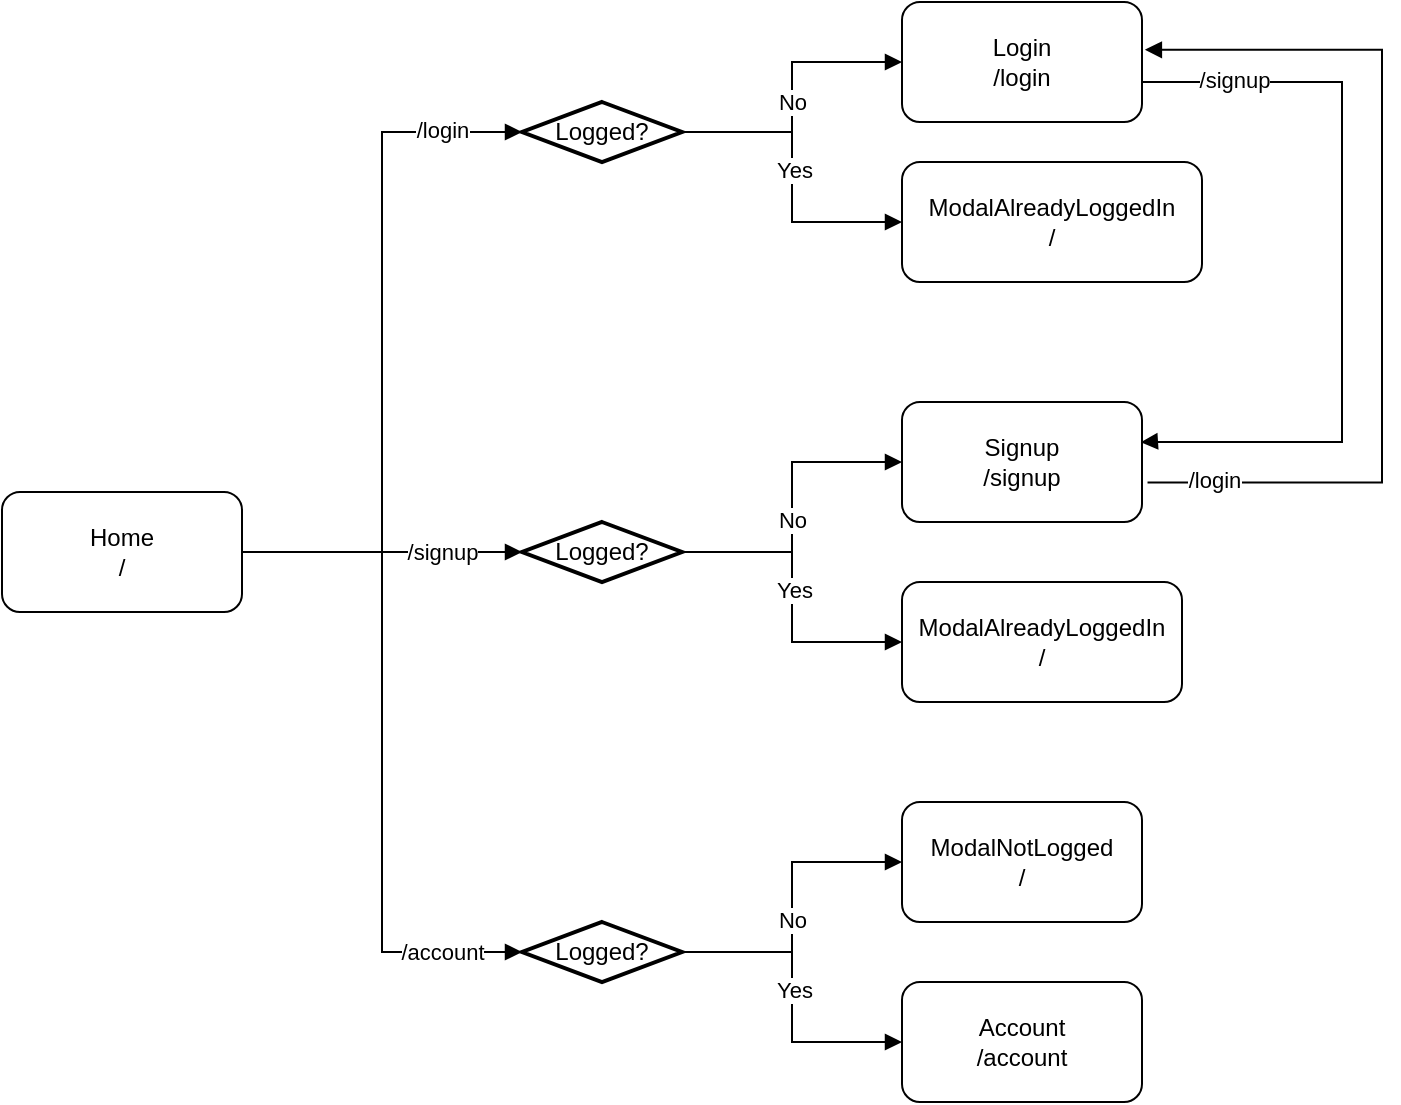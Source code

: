 <mxfile version="24.7.17">
  <diagram name="Page-1" id="Rl7iFNiU_NeypTMfQOQY">
    <mxGraphModel dx="1494" dy="410" grid="1" gridSize="10" guides="1" tooltips="1" connect="1" arrows="1" fold="1" page="1" pageScale="1" pageWidth="850" pageHeight="1100" math="0" shadow="0">
      <root>
        <mxCell id="0" />
        <mxCell id="1" parent="0" />
        <mxCell id="YMTqV6jCB-nnon97ULpK-1" value="Home&lt;div&gt;/&lt;/div&gt;" style="rounded=1;whiteSpace=wrap;html=1;" vertex="1" parent="1">
          <mxGeometry x="-90" y="385" width="120" height="60" as="geometry" />
        </mxCell>
        <mxCell id="YMTqV6jCB-nnon97ULpK-2" value="&lt;div&gt;Login&lt;/div&gt;&lt;div&gt;/login&lt;/div&gt;" style="rounded=1;whiteSpace=wrap;html=1;" vertex="1" parent="1">
          <mxGeometry x="360" y="140" width="120" height="60" as="geometry" />
        </mxCell>
        <mxCell id="YMTqV6jCB-nnon97ULpK-9" style="edgeStyle=orthogonalEdgeStyle;rounded=0;orthogonalLoop=1;jettySize=auto;html=1;entryX=0;entryY=0.5;entryDx=0;entryDy=0;endArrow=block;endFill=1;" edge="1" parent="1" source="YMTqV6jCB-nnon97ULpK-7" target="YMTqV6jCB-nnon97ULpK-2">
          <mxGeometry relative="1" as="geometry" />
        </mxCell>
        <mxCell id="YMTqV6jCB-nnon97ULpK-12" value="No" style="edgeLabel;html=1;align=center;verticalAlign=middle;resizable=0;points=[];" vertex="1" connectable="0" parent="YMTqV6jCB-nnon97ULpK-9">
          <mxGeometry x="-0.262" y="1" relative="1" as="geometry">
            <mxPoint x="1" y="-14" as="offset" />
          </mxGeometry>
        </mxCell>
        <mxCell id="YMTqV6jCB-nnon97ULpK-11" style="edgeStyle=orthogonalEdgeStyle;rounded=0;orthogonalLoop=1;jettySize=auto;html=1;entryX=0;entryY=0.5;entryDx=0;entryDy=0;endArrow=block;endFill=1;" edge="1" parent="1" source="YMTqV6jCB-nnon97ULpK-7" target="YMTqV6jCB-nnon97ULpK-10">
          <mxGeometry relative="1" as="geometry" />
        </mxCell>
        <mxCell id="YMTqV6jCB-nnon97ULpK-13" value="Yes" style="edgeLabel;html=1;align=center;verticalAlign=middle;resizable=0;points=[];" vertex="1" connectable="0" parent="YMTqV6jCB-nnon97ULpK-11">
          <mxGeometry x="-0.05" y="1" relative="1" as="geometry">
            <mxPoint as="offset" />
          </mxGeometry>
        </mxCell>
        <mxCell id="YMTqV6jCB-nnon97ULpK-7" value="Logged?" style="strokeWidth=2;html=1;shape=mxgraph.flowchart.decision;whiteSpace=wrap;" vertex="1" parent="1">
          <mxGeometry x="170" y="190" width="80" height="30" as="geometry" />
        </mxCell>
        <mxCell id="YMTqV6jCB-nnon97ULpK-8" style="edgeStyle=orthogonalEdgeStyle;rounded=0;orthogonalLoop=1;jettySize=auto;html=1;entryX=0;entryY=0.5;entryDx=0;entryDy=0;entryPerimeter=0;endArrow=block;endFill=1;" edge="1" parent="1" source="YMTqV6jCB-nnon97ULpK-1" target="YMTqV6jCB-nnon97ULpK-7">
          <mxGeometry relative="1" as="geometry" />
        </mxCell>
        <mxCell id="YMTqV6jCB-nnon97ULpK-23" value="/login" style="edgeLabel;html=1;align=center;verticalAlign=middle;resizable=0;points=[];fontFamily=Helvetica;fontSize=11;fontColor=default;labelBackgroundColor=default;" vertex="1" connectable="0" parent="YMTqV6jCB-nnon97ULpK-8">
          <mxGeometry x="0.05" y="-1" relative="1" as="geometry">
            <mxPoint x="29" y="-97" as="offset" />
          </mxGeometry>
        </mxCell>
        <mxCell id="YMTqV6jCB-nnon97ULpK-10" value="&lt;div&gt;ModalAlreadyLoggedIn&lt;/div&gt;&lt;div&gt;/&lt;/div&gt;" style="rounded=1;whiteSpace=wrap;html=1;" vertex="1" parent="1">
          <mxGeometry x="360" y="220" width="150" height="60" as="geometry" />
        </mxCell>
        <mxCell id="YMTqV6jCB-nnon97ULpK-35" style="edgeStyle=elbowEdgeStyle;shape=connector;rounded=0;orthogonalLoop=1;jettySize=auto;html=1;entryX=1.012;entryY=0.398;entryDx=0;entryDy=0;strokeColor=default;align=center;verticalAlign=middle;fontFamily=Helvetica;fontSize=11;fontColor=default;labelBackgroundColor=default;endArrow=block;endFill=1;elbow=vertical;exitX=1.023;exitY=0.671;exitDx=0;exitDy=0;exitPerimeter=0;entryPerimeter=0;" edge="1" parent="1" source="YMTqV6jCB-nnon97ULpK-14" target="YMTqV6jCB-nnon97ULpK-2">
          <mxGeometry relative="1" as="geometry">
            <Array as="points">
              <mxPoint x="600" y="280" />
            </Array>
          </mxGeometry>
        </mxCell>
        <mxCell id="YMTqV6jCB-nnon97ULpK-39" value="/login" style="edgeLabel;html=1;align=center;verticalAlign=middle;resizable=0;points=[];fontFamily=Helvetica;fontSize=11;fontColor=default;labelBackgroundColor=default;" vertex="1" connectable="0" parent="YMTqV6jCB-nnon97ULpK-35">
          <mxGeometry x="-0.855" y="2" relative="1" as="geometry">
            <mxPoint as="offset" />
          </mxGeometry>
        </mxCell>
        <mxCell id="YMTqV6jCB-nnon97ULpK-14" value="&lt;div&gt;Signup&lt;/div&gt;&lt;div&gt;/signup&lt;/div&gt;" style="rounded=1;whiteSpace=wrap;html=1;" vertex="1" parent="1">
          <mxGeometry x="360" y="340" width="120" height="60" as="geometry" />
        </mxCell>
        <mxCell id="YMTqV6jCB-nnon97ULpK-15" style="edgeStyle=orthogonalEdgeStyle;rounded=0;orthogonalLoop=1;jettySize=auto;html=1;entryX=0;entryY=0.5;entryDx=0;entryDy=0;endArrow=block;endFill=1;" edge="1" parent="1" source="YMTqV6jCB-nnon97ULpK-19" target="YMTqV6jCB-nnon97ULpK-14">
          <mxGeometry relative="1" as="geometry" />
        </mxCell>
        <mxCell id="YMTqV6jCB-nnon97ULpK-16" value="No" style="edgeLabel;html=1;align=center;verticalAlign=middle;resizable=0;points=[];" vertex="1" connectable="0" parent="YMTqV6jCB-nnon97ULpK-15">
          <mxGeometry x="-0.262" y="1" relative="1" as="geometry">
            <mxPoint x="1" y="-14" as="offset" />
          </mxGeometry>
        </mxCell>
        <mxCell id="YMTqV6jCB-nnon97ULpK-17" style="edgeStyle=orthogonalEdgeStyle;rounded=0;orthogonalLoop=1;jettySize=auto;html=1;entryX=0;entryY=0.5;entryDx=0;entryDy=0;endArrow=block;endFill=1;" edge="1" parent="1" source="YMTqV6jCB-nnon97ULpK-19" target="YMTqV6jCB-nnon97ULpK-20">
          <mxGeometry relative="1" as="geometry" />
        </mxCell>
        <mxCell id="YMTqV6jCB-nnon97ULpK-18" value="Yes" style="edgeLabel;html=1;align=center;verticalAlign=middle;resizable=0;points=[];" vertex="1" connectable="0" parent="YMTqV6jCB-nnon97ULpK-17">
          <mxGeometry x="-0.05" y="1" relative="1" as="geometry">
            <mxPoint as="offset" />
          </mxGeometry>
        </mxCell>
        <mxCell id="YMTqV6jCB-nnon97ULpK-19" value="Logged?" style="strokeWidth=2;html=1;shape=mxgraph.flowchart.decision;whiteSpace=wrap;" vertex="1" parent="1">
          <mxGeometry x="170" y="400" width="80" height="30" as="geometry" />
        </mxCell>
        <mxCell id="YMTqV6jCB-nnon97ULpK-20" value="&lt;div&gt;ModalAlreadyLoggedIn&lt;/div&gt;&lt;div&gt;/&lt;/div&gt;" style="rounded=1;whiteSpace=wrap;html=1;" vertex="1" parent="1">
          <mxGeometry x="360" y="430" width="140" height="60" as="geometry" />
        </mxCell>
        <mxCell id="YMTqV6jCB-nnon97ULpK-21" style="edgeStyle=orthogonalEdgeStyle;shape=connector;rounded=0;orthogonalLoop=1;jettySize=auto;html=1;entryX=0;entryY=0.5;entryDx=0;entryDy=0;entryPerimeter=0;strokeColor=default;align=center;verticalAlign=middle;fontFamily=Helvetica;fontSize=11;fontColor=default;labelBackgroundColor=default;endArrow=block;endFill=1;exitX=1;exitY=0.5;exitDx=0;exitDy=0;" edge="1" parent="1" source="YMTqV6jCB-nnon97ULpK-1" target="YMTqV6jCB-nnon97ULpK-19">
          <mxGeometry relative="1" as="geometry">
            <Array as="points">
              <mxPoint x="70" y="415" />
              <mxPoint x="70" y="415" />
            </Array>
          </mxGeometry>
        </mxCell>
        <mxCell id="YMTqV6jCB-nnon97ULpK-24" value="/signup" style="edgeLabel;html=1;align=center;verticalAlign=middle;resizable=0;points=[];fontFamily=Helvetica;fontSize=11;fontColor=default;labelBackgroundColor=default;" vertex="1" connectable="0" parent="YMTqV6jCB-nnon97ULpK-21">
          <mxGeometry x="0.056" y="-1" relative="1" as="geometry">
            <mxPoint x="26" y="-1" as="offset" />
          </mxGeometry>
        </mxCell>
        <mxCell id="YMTqV6jCB-nnon97ULpK-25" value="&lt;div&gt;ModalNotLogged&lt;/div&gt;&lt;div&gt;/&lt;/div&gt;" style="rounded=1;whiteSpace=wrap;html=1;" vertex="1" parent="1">
          <mxGeometry x="360" y="540" width="120" height="60" as="geometry" />
        </mxCell>
        <mxCell id="YMTqV6jCB-nnon97ULpK-26" style="edgeStyle=orthogonalEdgeStyle;rounded=0;orthogonalLoop=1;jettySize=auto;html=1;entryX=0;entryY=0.5;entryDx=0;entryDy=0;endArrow=block;endFill=1;" edge="1" parent="1" source="YMTqV6jCB-nnon97ULpK-30" target="YMTqV6jCB-nnon97ULpK-25">
          <mxGeometry relative="1" as="geometry" />
        </mxCell>
        <mxCell id="YMTqV6jCB-nnon97ULpK-27" value="No" style="edgeLabel;html=1;align=center;verticalAlign=middle;resizable=0;points=[];" vertex="1" connectable="0" parent="YMTqV6jCB-nnon97ULpK-26">
          <mxGeometry x="-0.262" y="1" relative="1" as="geometry">
            <mxPoint x="1" y="-14" as="offset" />
          </mxGeometry>
        </mxCell>
        <mxCell id="YMTqV6jCB-nnon97ULpK-28" style="edgeStyle=orthogonalEdgeStyle;rounded=0;orthogonalLoop=1;jettySize=auto;html=1;entryX=0;entryY=0.5;entryDx=0;entryDy=0;endArrow=block;endFill=1;" edge="1" parent="1" source="YMTqV6jCB-nnon97ULpK-30" target="YMTqV6jCB-nnon97ULpK-31">
          <mxGeometry relative="1" as="geometry" />
        </mxCell>
        <mxCell id="YMTqV6jCB-nnon97ULpK-29" value="Yes" style="edgeLabel;html=1;align=center;verticalAlign=middle;resizable=0;points=[];" vertex="1" connectable="0" parent="YMTqV6jCB-nnon97ULpK-28">
          <mxGeometry x="-0.05" y="1" relative="1" as="geometry">
            <mxPoint as="offset" />
          </mxGeometry>
        </mxCell>
        <mxCell id="YMTqV6jCB-nnon97ULpK-30" value="Logged?" style="strokeWidth=2;html=1;shape=mxgraph.flowchart.decision;whiteSpace=wrap;" vertex="1" parent="1">
          <mxGeometry x="170" y="600" width="80" height="30" as="geometry" />
        </mxCell>
        <mxCell id="YMTqV6jCB-nnon97ULpK-31" value="&lt;div&gt;Account&lt;/div&gt;&lt;div&gt;/account&lt;/div&gt;" style="rounded=1;whiteSpace=wrap;html=1;" vertex="1" parent="1">
          <mxGeometry x="360" y="630" width="120" height="60" as="geometry" />
        </mxCell>
        <mxCell id="YMTqV6jCB-nnon97ULpK-32" style="edgeStyle=orthogonalEdgeStyle;shape=connector;rounded=0;orthogonalLoop=1;jettySize=auto;html=1;entryX=0;entryY=0.5;entryDx=0;entryDy=0;entryPerimeter=0;strokeColor=default;align=center;verticalAlign=middle;fontFamily=Helvetica;fontSize=11;fontColor=default;labelBackgroundColor=default;endArrow=block;endFill=1;" edge="1" parent="1" source="YMTqV6jCB-nnon97ULpK-1" target="YMTqV6jCB-nnon97ULpK-30">
          <mxGeometry relative="1" as="geometry" />
        </mxCell>
        <mxCell id="YMTqV6jCB-nnon97ULpK-34" value="/account" style="edgeLabel;html=1;align=center;verticalAlign=middle;resizable=0;points=[];fontFamily=Helvetica;fontSize=11;fontColor=default;labelBackgroundColor=default;" vertex="1" connectable="0" parent="YMTqV6jCB-nnon97ULpK-32">
          <mxGeometry x="0.782" y="-1" relative="1" as="geometry">
            <mxPoint x="-3" y="-1" as="offset" />
          </mxGeometry>
        </mxCell>
        <mxCell id="YMTqV6jCB-nnon97ULpK-36" style="edgeStyle=orthogonalEdgeStyle;shape=connector;rounded=0;orthogonalLoop=1;jettySize=auto;html=1;entryX=0.995;entryY=0.336;entryDx=0;entryDy=0;entryPerimeter=0;strokeColor=default;align=center;verticalAlign=middle;fontFamily=Helvetica;fontSize=11;fontColor=default;labelBackgroundColor=default;endArrow=block;endFill=1;" edge="1" parent="1" source="YMTqV6jCB-nnon97ULpK-2" target="YMTqV6jCB-nnon97ULpK-14">
          <mxGeometry relative="1" as="geometry">
            <Array as="points">
              <mxPoint x="580" y="180" />
              <mxPoint x="580" y="360" />
              <mxPoint x="482" y="360" />
            </Array>
          </mxGeometry>
        </mxCell>
        <mxCell id="YMTqV6jCB-nnon97ULpK-38" value="/signup" style="edgeLabel;html=1;align=center;verticalAlign=middle;resizable=0;points=[];fontFamily=Helvetica;fontSize=11;fontColor=default;labelBackgroundColor=default;" vertex="1" connectable="0" parent="YMTqV6jCB-nnon97ULpK-36">
          <mxGeometry x="-0.759" y="1" relative="1" as="geometry">
            <mxPoint as="offset" />
          </mxGeometry>
        </mxCell>
      </root>
    </mxGraphModel>
  </diagram>
</mxfile>
